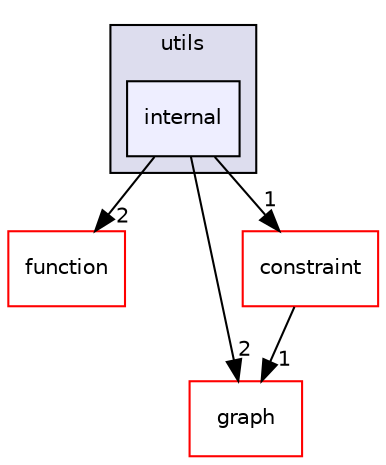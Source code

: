 digraph "include/tvm/utils/internal" {
  compound=true
  node [ fontsize="10", fontname="Helvetica"];
  edge [ labelfontsize="10", labelfontname="Helvetica"];
  subgraph clusterdir_02c2fac6d932f25932ff780d6d7745ad {
    graph [ bgcolor="#ddddee", pencolor="black", label="utils" fontname="Helvetica", fontsize="10", URL="dir_02c2fac6d932f25932ff780d6d7745ad.html"]
  dir_0237412ea2d876d633a9fb0edc0cbd10 [shape=box, label="internal", style="filled", fillcolor="#eeeeff", pencolor="black", URL="dir_0237412ea2d876d633a9fb0edc0cbd10.html"];
  }
  dir_95e0fe1efd9e7dc8b84bcdee05d2dbc2 [shape=box label="function" fillcolor="white" style="filled" color="red" URL="dir_95e0fe1efd9e7dc8b84bcdee05d2dbc2.html"];
  dir_df8c49de760ace615969b0dd6b4dc6c3 [shape=box label="graph" fillcolor="white" style="filled" color="red" URL="dir_df8c49de760ace615969b0dd6b4dc6c3.html"];
  dir_8aade20741a7f4a13662c9851e607ed3 [shape=box label="constraint" fillcolor="white" style="filled" color="red" URL="dir_8aade20741a7f4a13662c9851e607ed3.html"];
  dir_8aade20741a7f4a13662c9851e607ed3->dir_df8c49de760ace615969b0dd6b4dc6c3 [headlabel="1", labeldistance=1.5 headhref="dir_000004_000017.html"];
  dir_0237412ea2d876d633a9fb0edc0cbd10->dir_95e0fe1efd9e7dc8b84bcdee05d2dbc2 [headlabel="2", labeldistance=1.5 headhref="dir_000034_000014.html"];
  dir_0237412ea2d876d633a9fb0edc0cbd10->dir_df8c49de760ace615969b0dd6b4dc6c3 [headlabel="2", labeldistance=1.5 headhref="dir_000034_000017.html"];
  dir_0237412ea2d876d633a9fb0edc0cbd10->dir_8aade20741a7f4a13662c9851e607ed3 [headlabel="1", labeldistance=1.5 headhref="dir_000034_000004.html"];
}

